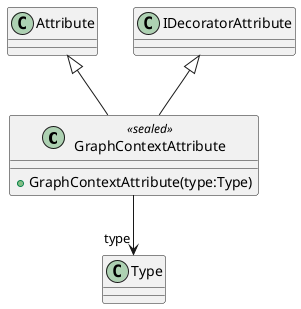 @startuml
class GraphContextAttribute <<sealed>> {
    + GraphContextAttribute(type:Type)
}
Attribute <|-- GraphContextAttribute
IDecoratorAttribute <|-- GraphContextAttribute
GraphContextAttribute --> "type" Type
@enduml
